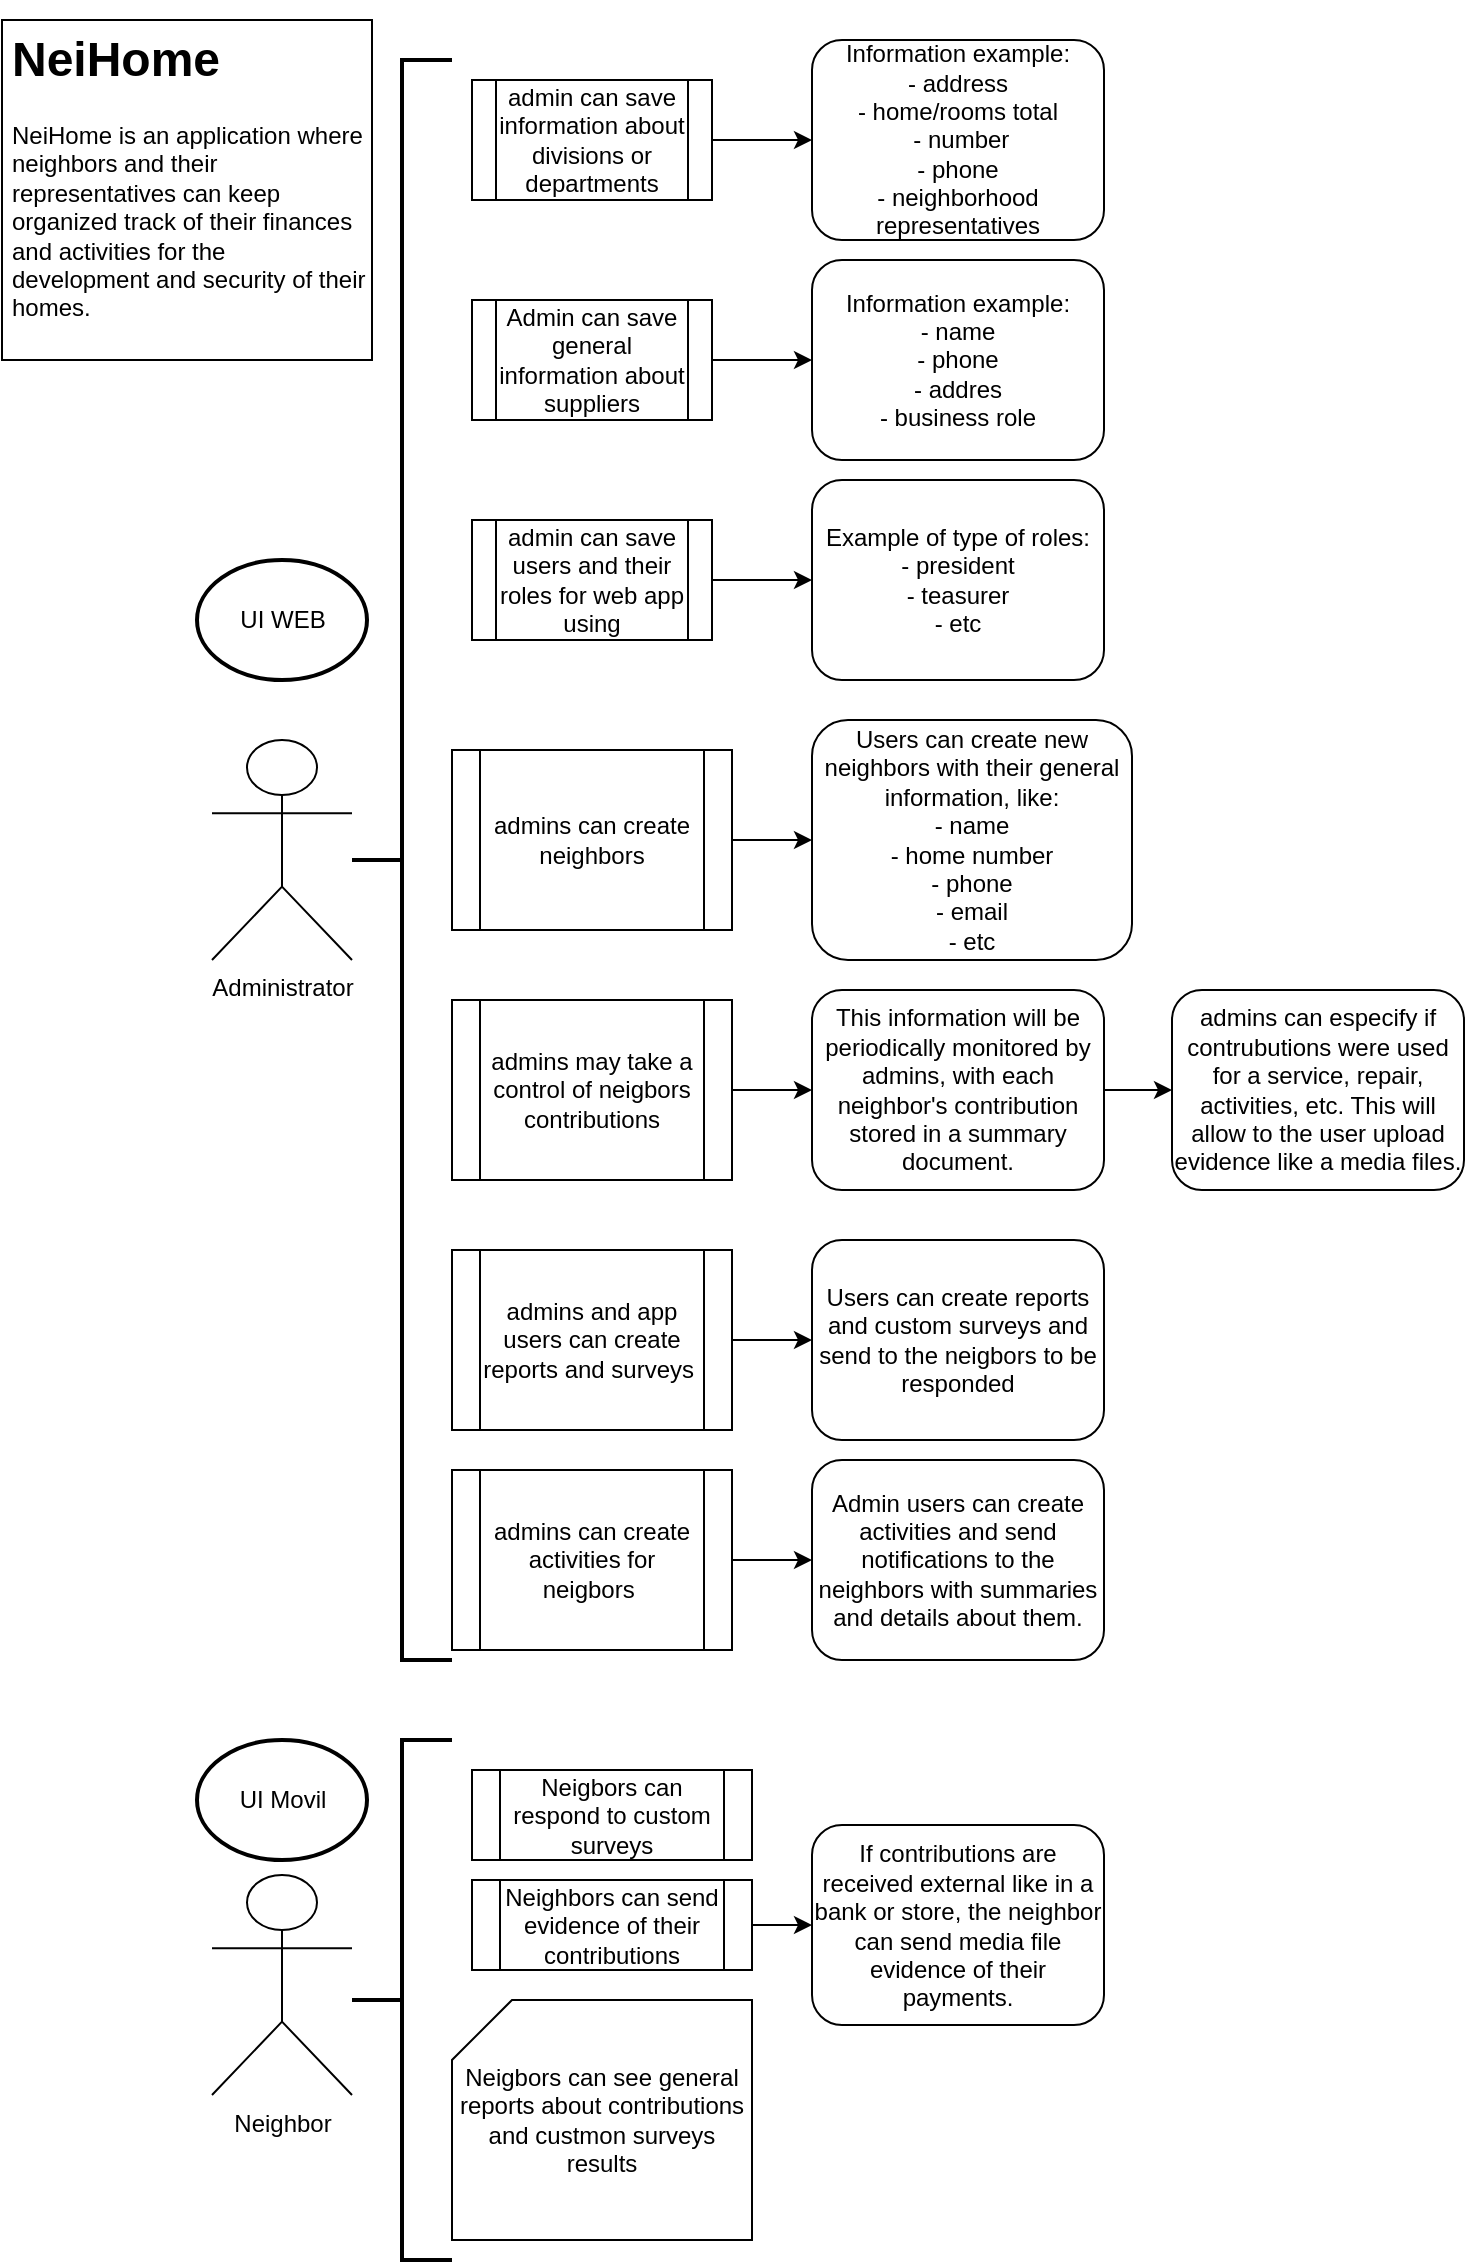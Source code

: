<mxfile version="21.5.0" type="device">
  <diagram id="C5RBs43oDa-KdzZeNtuy" name="Page-1">
    <mxGraphModel dx="954" dy="592" grid="1" gridSize="10" guides="1" tooltips="1" connect="1" arrows="1" fold="1" page="1" pageScale="1" pageWidth="827" pageHeight="1169" math="0" shadow="0">
      <root>
        <mxCell id="WIyWlLk6GJQsqaUBKTNV-0" />
        <mxCell id="WIyWlLk6GJQsqaUBKTNV-1" parent="WIyWlLk6GJQsqaUBKTNV-0" />
        <mxCell id="JCSmNKZlbND9ReaxO3Ol-0" value="Administrator" style="shape=umlActor;verticalLabelPosition=bottom;verticalAlign=top;html=1;outlineConnect=0;" vertex="1" parent="WIyWlLk6GJQsqaUBKTNV-1">
          <mxGeometry x="110" y="380" width="70" height="110" as="geometry" />
        </mxCell>
        <mxCell id="JCSmNKZlbND9ReaxO3Ol-3" value="Neighbor" style="shape=umlActor;verticalLabelPosition=bottom;verticalAlign=top;html=1;outlineConnect=0;" vertex="1" parent="WIyWlLk6GJQsqaUBKTNV-1">
          <mxGeometry x="110" y="947.5" width="70" height="110" as="geometry" />
        </mxCell>
        <mxCell id="JCSmNKZlbND9ReaxO3Ol-19" value="" style="edgeStyle=orthogonalEdgeStyle;rounded=0;orthogonalLoop=1;jettySize=auto;html=1;" edge="1" parent="WIyWlLk6GJQsqaUBKTNV-1" source="JCSmNKZlbND9ReaxO3Ol-4" target="JCSmNKZlbND9ReaxO3Ol-8">
          <mxGeometry relative="1" as="geometry" />
        </mxCell>
        <mxCell id="JCSmNKZlbND9ReaxO3Ol-4" value="admin can save users and their roles for web app using" style="shape=process;whiteSpace=wrap;html=1;backgroundOutline=1;" vertex="1" parent="WIyWlLk6GJQsqaUBKTNV-1">
          <mxGeometry x="240" y="270" width="120" height="60" as="geometry" />
        </mxCell>
        <mxCell id="JCSmNKZlbND9ReaxO3Ol-5" value="Information example:&lt;br&gt;- address&lt;br&gt;- home/rooms total&lt;br&gt;&amp;nbsp;- number&lt;br&gt;- phone&lt;br&gt;-&amp;nbsp;neighborhood representatives" style="rounded=1;whiteSpace=wrap;html=1;" vertex="1" parent="WIyWlLk6GJQsqaUBKTNV-1">
          <mxGeometry x="410" y="30" width="146" height="100" as="geometry" />
        </mxCell>
        <mxCell id="JCSmNKZlbND9ReaxO3Ol-22" value="" style="edgeStyle=orthogonalEdgeStyle;rounded=0;orthogonalLoop=1;jettySize=auto;html=1;" edge="1" parent="WIyWlLk6GJQsqaUBKTNV-1" source="JCSmNKZlbND9ReaxO3Ol-7" target="JCSmNKZlbND9ReaxO3Ol-10">
          <mxGeometry relative="1" as="geometry" />
        </mxCell>
        <mxCell id="JCSmNKZlbND9ReaxO3Ol-7" value="admins may take a control of neigbors contributions" style="shape=process;whiteSpace=wrap;html=1;backgroundOutline=1;" vertex="1" parent="WIyWlLk6GJQsqaUBKTNV-1">
          <mxGeometry x="230" y="510" width="140" height="90" as="geometry" />
        </mxCell>
        <mxCell id="JCSmNKZlbND9ReaxO3Ol-8" value="Example of type of roles:&lt;br&gt;- president&lt;br&gt;- teasurer&lt;br&gt;- etc" style="rounded=1;whiteSpace=wrap;html=1;" vertex="1" parent="WIyWlLk6GJQsqaUBKTNV-1">
          <mxGeometry x="410" y="250" width="146" height="100" as="geometry" />
        </mxCell>
        <mxCell id="JCSmNKZlbND9ReaxO3Ol-21" value="" style="edgeStyle=orthogonalEdgeStyle;rounded=0;orthogonalLoop=1;jettySize=auto;html=1;" edge="1" parent="WIyWlLk6GJQsqaUBKTNV-1" source="JCSmNKZlbND9ReaxO3Ol-9" target="JCSmNKZlbND9ReaxO3Ol-5">
          <mxGeometry relative="1" as="geometry" />
        </mxCell>
        <mxCell id="JCSmNKZlbND9ReaxO3Ol-9" value="admin can save information about divisions or departments" style="shape=process;whiteSpace=wrap;html=1;backgroundOutline=1;" vertex="1" parent="WIyWlLk6GJQsqaUBKTNV-1">
          <mxGeometry x="240" y="50" width="120" height="60" as="geometry" />
        </mxCell>
        <mxCell id="JCSmNKZlbND9ReaxO3Ol-23" value="" style="edgeStyle=orthogonalEdgeStyle;rounded=0;orthogonalLoop=1;jettySize=auto;html=1;" edge="1" parent="WIyWlLk6GJQsqaUBKTNV-1" source="JCSmNKZlbND9ReaxO3Ol-10" target="JCSmNKZlbND9ReaxO3Ol-15">
          <mxGeometry relative="1" as="geometry" />
        </mxCell>
        <mxCell id="JCSmNKZlbND9ReaxO3Ol-10" value="This information will be periodically monitored by admins, with each neighbor&#39;s contribution stored in a summary document." style="rounded=1;whiteSpace=wrap;html=1;" vertex="1" parent="WIyWlLk6GJQsqaUBKTNV-1">
          <mxGeometry x="410" y="505" width="146" height="100" as="geometry" />
        </mxCell>
        <mxCell id="JCSmNKZlbND9ReaxO3Ol-29" value="" style="edgeStyle=orthogonalEdgeStyle;rounded=0;orthogonalLoop=1;jettySize=auto;html=1;" edge="1" parent="WIyWlLk6GJQsqaUBKTNV-1" source="JCSmNKZlbND9ReaxO3Ol-13" target="JCSmNKZlbND9ReaxO3Ol-26">
          <mxGeometry relative="1" as="geometry" />
        </mxCell>
        <mxCell id="JCSmNKZlbND9ReaxO3Ol-13" value="admins and app users can create reports and surveys&amp;nbsp;" style="shape=process;whiteSpace=wrap;html=1;backgroundOutline=1;" vertex="1" parent="WIyWlLk6GJQsqaUBKTNV-1">
          <mxGeometry x="230" y="635" width="140" height="90" as="geometry" />
        </mxCell>
        <mxCell id="JCSmNKZlbND9ReaxO3Ol-15" value="admins can especify if contrubutions were used for a service, repair, activities, etc. This will allow to the user upload evidence like a media files." style="rounded=1;whiteSpace=wrap;html=1;" vertex="1" parent="WIyWlLk6GJQsqaUBKTNV-1">
          <mxGeometry x="590" y="505" width="146" height="100" as="geometry" />
        </mxCell>
        <mxCell id="JCSmNKZlbND9ReaxO3Ol-20" value="" style="edgeStyle=orthogonalEdgeStyle;rounded=0;orthogonalLoop=1;jettySize=auto;html=1;" edge="1" parent="WIyWlLk6GJQsqaUBKTNV-1" source="JCSmNKZlbND9ReaxO3Ol-16" target="JCSmNKZlbND9ReaxO3Ol-17">
          <mxGeometry relative="1" as="geometry" />
        </mxCell>
        <mxCell id="JCSmNKZlbND9ReaxO3Ol-16" value="Admin can save general information about suppliers" style="shape=process;whiteSpace=wrap;html=1;backgroundOutline=1;" vertex="1" parent="WIyWlLk6GJQsqaUBKTNV-1">
          <mxGeometry x="240" y="160" width="120" height="60" as="geometry" />
        </mxCell>
        <mxCell id="JCSmNKZlbND9ReaxO3Ol-17" value="Information example:&lt;br&gt;- name&lt;br&gt;- phone&lt;br&gt;- addres&lt;br&gt;-&amp;nbsp;business role" style="rounded=1;whiteSpace=wrap;html=1;" vertex="1" parent="WIyWlLk6GJQsqaUBKTNV-1">
          <mxGeometry x="410" y="140" width="146" height="100" as="geometry" />
        </mxCell>
        <mxCell id="JCSmNKZlbND9ReaxO3Ol-27" value="" style="edgeStyle=orthogonalEdgeStyle;rounded=0;orthogonalLoop=1;jettySize=auto;html=1;" edge="1" parent="WIyWlLk6GJQsqaUBKTNV-1" source="JCSmNKZlbND9ReaxO3Ol-24" target="JCSmNKZlbND9ReaxO3Ol-25">
          <mxGeometry relative="1" as="geometry" />
        </mxCell>
        <mxCell id="JCSmNKZlbND9ReaxO3Ol-24" value="admins can create neighbors" style="shape=process;whiteSpace=wrap;html=1;backgroundOutline=1;" vertex="1" parent="WIyWlLk6GJQsqaUBKTNV-1">
          <mxGeometry x="230" y="385" width="140" height="90" as="geometry" />
        </mxCell>
        <mxCell id="JCSmNKZlbND9ReaxO3Ol-25" value="Users can create new neighbors with their general information, like:&lt;br&gt;- name&lt;br&gt;- home number&lt;br&gt;- phone&lt;br&gt;- email&lt;br&gt;- etc" style="rounded=1;whiteSpace=wrap;html=1;" vertex="1" parent="WIyWlLk6GJQsqaUBKTNV-1">
          <mxGeometry x="410" y="370" width="160" height="120" as="geometry" />
        </mxCell>
        <mxCell id="JCSmNKZlbND9ReaxO3Ol-26" value="Users can create reports and custom surveys and send to the neigbors to be responded" style="rounded=1;whiteSpace=wrap;html=1;" vertex="1" parent="WIyWlLk6GJQsqaUBKTNV-1">
          <mxGeometry x="410" y="630" width="146" height="100" as="geometry" />
        </mxCell>
        <mxCell id="JCSmNKZlbND9ReaxO3Ol-28" value="" style="strokeWidth=2;html=1;shape=mxgraph.flowchart.annotation_2;align=left;labelPosition=right;pointerEvents=1;" vertex="1" parent="WIyWlLk6GJQsqaUBKTNV-1">
          <mxGeometry x="180" y="40" width="50" height="800" as="geometry" />
        </mxCell>
        <mxCell id="JCSmNKZlbND9ReaxO3Ol-32" value="" style="edgeStyle=orthogonalEdgeStyle;rounded=0;orthogonalLoop=1;jettySize=auto;html=1;" edge="1" parent="WIyWlLk6GJQsqaUBKTNV-1" source="JCSmNKZlbND9ReaxO3Ol-30" target="JCSmNKZlbND9ReaxO3Ol-31">
          <mxGeometry relative="1" as="geometry" />
        </mxCell>
        <mxCell id="JCSmNKZlbND9ReaxO3Ol-30" value="admins can create activities for neigbors&amp;nbsp;" style="shape=process;whiteSpace=wrap;html=1;backgroundOutline=1;" vertex="1" parent="WIyWlLk6GJQsqaUBKTNV-1">
          <mxGeometry x="230" y="745" width="140" height="90" as="geometry" />
        </mxCell>
        <mxCell id="JCSmNKZlbND9ReaxO3Ol-31" value="Admin users can create activities and send notifications to the neighbors with summaries and details about them." style="rounded=1;whiteSpace=wrap;html=1;" vertex="1" parent="WIyWlLk6GJQsqaUBKTNV-1">
          <mxGeometry x="410" y="740" width="146" height="100" as="geometry" />
        </mxCell>
        <mxCell id="JCSmNKZlbND9ReaxO3Ol-34" value="UI WEB" style="strokeWidth=2;html=1;shape=mxgraph.flowchart.start_1;whiteSpace=wrap;" vertex="1" parent="WIyWlLk6GJQsqaUBKTNV-1">
          <mxGeometry x="102.5" y="290" width="85" height="60" as="geometry" />
        </mxCell>
        <mxCell id="JCSmNKZlbND9ReaxO3Ol-35" value="UI Movil" style="strokeWidth=2;html=1;shape=mxgraph.flowchart.start_1;whiteSpace=wrap;" vertex="1" parent="WIyWlLk6GJQsqaUBKTNV-1">
          <mxGeometry x="102.5" y="880" width="85" height="60" as="geometry" />
        </mxCell>
        <mxCell id="JCSmNKZlbND9ReaxO3Ol-37" value="Neigbors can respond to custom surveys" style="shape=process;whiteSpace=wrap;html=1;backgroundOutline=1;" vertex="1" parent="WIyWlLk6GJQsqaUBKTNV-1">
          <mxGeometry x="240" y="895" width="140" height="45" as="geometry" />
        </mxCell>
        <mxCell id="JCSmNKZlbND9ReaxO3Ol-40" value="Neigbors can see general reports about contributions and custmon surveys results" style="shape=card;whiteSpace=wrap;html=1;" vertex="1" parent="WIyWlLk6GJQsqaUBKTNV-1">
          <mxGeometry x="230" y="1010" width="150" height="120" as="geometry" />
        </mxCell>
        <mxCell id="JCSmNKZlbND9ReaxO3Ol-41" style="edgeStyle=orthogonalEdgeStyle;rounded=0;orthogonalLoop=1;jettySize=auto;html=1;exitX=0.5;exitY=1;exitDx=0;exitDy=0;exitPerimeter=0;" edge="1" parent="WIyWlLk6GJQsqaUBKTNV-1" source="JCSmNKZlbND9ReaxO3Ol-40" target="JCSmNKZlbND9ReaxO3Ol-40">
          <mxGeometry relative="1" as="geometry" />
        </mxCell>
        <mxCell id="JCSmNKZlbND9ReaxO3Ol-42" value="" style="strokeWidth=2;html=1;shape=mxgraph.flowchart.annotation_2;align=left;labelPosition=right;pointerEvents=1;" vertex="1" parent="WIyWlLk6GJQsqaUBKTNV-1">
          <mxGeometry x="180" y="880" width="50" height="260" as="geometry" />
        </mxCell>
        <mxCell id="JCSmNKZlbND9ReaxO3Ol-43" value="&lt;h1&gt;NeiHome&lt;/h1&gt;&lt;p&gt;NeiHome is&amp;nbsp;an application where neighbors and their representatives can keep organized track of their finances and activities for the development and security of their homes.&lt;/p&gt;" style="text;html=1;strokeColor=default;fillColor=none;spacing=5;spacingTop=-20;whiteSpace=wrap;overflow=hidden;rounded=0;align=left;" vertex="1" parent="WIyWlLk6GJQsqaUBKTNV-1">
          <mxGeometry x="5" y="20" width="185" height="170" as="geometry" />
        </mxCell>
        <mxCell id="JCSmNKZlbND9ReaxO3Ol-46" value="" style="edgeStyle=orthogonalEdgeStyle;rounded=0;orthogonalLoop=1;jettySize=auto;html=1;" edge="1" parent="WIyWlLk6GJQsqaUBKTNV-1" source="JCSmNKZlbND9ReaxO3Ol-44" target="JCSmNKZlbND9ReaxO3Ol-45">
          <mxGeometry relative="1" as="geometry" />
        </mxCell>
        <mxCell id="JCSmNKZlbND9ReaxO3Ol-44" value="Neighbors can send evidence of their contributions" style="shape=process;whiteSpace=wrap;html=1;backgroundOutline=1;" vertex="1" parent="WIyWlLk6GJQsqaUBKTNV-1">
          <mxGeometry x="240" y="950" width="140" height="45" as="geometry" />
        </mxCell>
        <mxCell id="JCSmNKZlbND9ReaxO3Ol-45" value="If contributions are received external like in a bank or store, the neighbor can send media file evidence of their payments." style="rounded=1;whiteSpace=wrap;html=1;" vertex="1" parent="WIyWlLk6GJQsqaUBKTNV-1">
          <mxGeometry x="410" y="922.5" width="146" height="100" as="geometry" />
        </mxCell>
      </root>
    </mxGraphModel>
  </diagram>
</mxfile>
